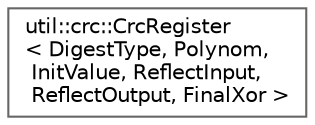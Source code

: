 digraph "Graphical Class Hierarchy"
{
 // LATEX_PDF_SIZE
  bgcolor="transparent";
  edge [fontname=Helvetica,fontsize=10,labelfontname=Helvetica,labelfontsize=10];
  node [fontname=Helvetica,fontsize=10,shape=box,height=0.2,width=0.4];
  rankdir="LR";
  Node0 [id="Node000000",label="util::crc::CrcRegister\l\< DigestType, Polynom,\l InitValue, ReflectInput,\l ReflectOutput, FinalXor \>",height=0.2,width=0.4,color="grey40", fillcolor="white", style="filled",URL="$df/d57/classutil_1_1crc_1_1CrcRegister.html",tooltip=" "];
}
